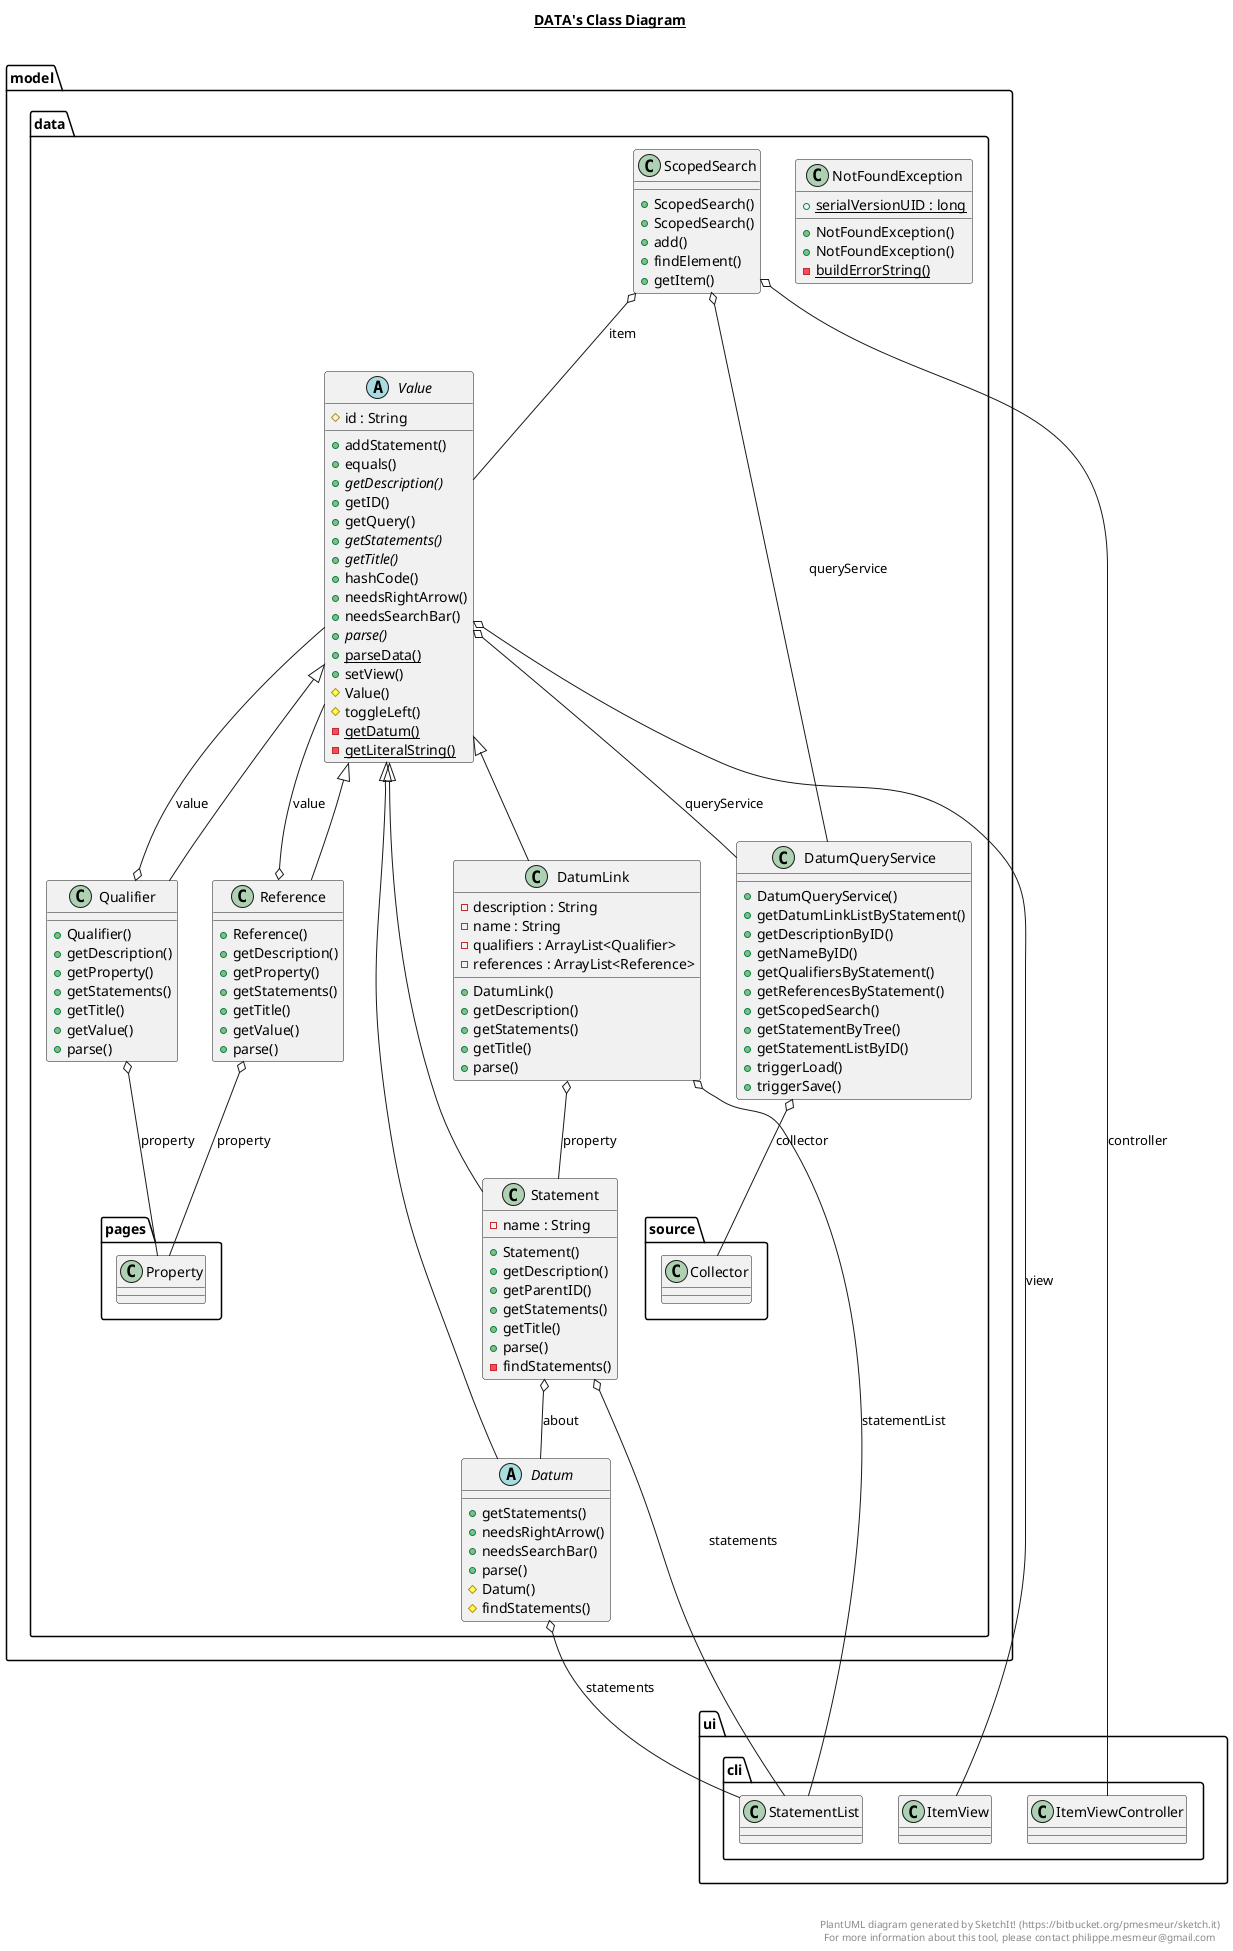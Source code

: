 @startuml

title __DATA's Class Diagram__\n

  namespace model.data {
    abstract class model.data.Datum {
        + getStatements()
        + needsRightArrow()
        + needsSearchBar()
        + parse()
        # Datum()
        # findStatements()
    }
  }
  

  namespace model.data {
    class model.data.DatumLink {
        - description : String
        - name : String
        - qualifiers : ArrayList<Qualifier>
        - references : ArrayList<Reference>
        + DatumLink()
        + getDescription()
        + getStatements()
        + getTitle()
        + parse()
    }
  }
  

  namespace model.data {
    class model.data.DatumQueryService {
        + DatumQueryService()
        + getDatumLinkListByStatement()
        + getDescriptionByID()
        + getNameByID()
        + getQualifiersByStatement()
        + getReferencesByStatement()
        + getScopedSearch()
        + getStatementByTree()
        + getStatementListByID()
        + triggerLoad()
        + triggerSave()
    }
  }
  

  namespace model.data {
    class model.data.NotFoundException {
        {static} + serialVersionUID : long
        + NotFoundException()
        + NotFoundException()
        {static} - buildErrorString()
    }
  }
  

  namespace model.data {
    class model.data.Qualifier {
        + Qualifier()
        + getDescription()
        + getProperty()
        + getStatements()
        + getTitle()
        + getValue()
        + parse()
    }
  }
  

  namespace model.data {
    class model.data.Reference {
        + Reference()
        + getDescription()
        + getProperty()
        + getStatements()
        + getTitle()
        + getValue()
        + parse()
    }
  }
  

  namespace model.data {
    class model.data.ScopedSearch {
        + ScopedSearch()
        + ScopedSearch()
        + add()
        + findElement()
        + getItem()
    }
  }
  

  namespace model.data {
    class model.data.Statement {
        - name : String
        + Statement()
        + getDescription()
        + getParentID()
        + getStatements()
        + getTitle()
        + parse()
        - findStatements()
    }
  }
  

  namespace model.data {
    abstract class model.data.Value {
        # id : String
        + addStatement()
        + equals()
        {abstract} + getDescription()
        + getID()
        + getQuery()
        {abstract} + getStatements()
        {abstract} + getTitle()
        + hashCode()
        + needsRightArrow()
        + needsSearchBar()
        {abstract} + parse()
        {static} + parseData()
        + setView()
        # Value()
        # toggleLeft()
        {static} - getDatum()
        {static} - getLiteralString()
    }
  }
  

  model.data.Datum -up-|> model.data.Value
  model.data.Datum o-- ui.cli.StatementList : statements
  model.data.DatumLink -up-|> model.data.Value
  model.data.DatumLink o-- model.data.Statement : property
  model.data.DatumLink o-- ui.cli.StatementList : statementList
  model.data.DatumQueryService o-- model.data.source.Collector : collector
  model.data.Qualifier -up-|> model.data.Value
  model.data.Qualifier o-- model.data.pages.Property : property
  model.data.Qualifier o-- model.data.Value : value
  model.data.Reference -up-|> model.data.Value
  model.data.Reference o-- model.data.pages.Property : property
  model.data.Reference o-- model.data.Value : value
  model.data.ScopedSearch o-- ui.cli.ItemViewController : controller
  model.data.ScopedSearch o-- model.data.Value : item
  model.data.ScopedSearch o-- model.data.DatumQueryService : queryService
  model.data.Statement -up-|> model.data.Value
  model.data.Statement o-- model.data.Datum : about
  model.data.Statement o-- ui.cli.StatementList : statements
  model.data.Value o-- model.data.DatumQueryService : queryService
  model.data.Value o-- ui.cli.ItemView : view


right footer


PlantUML diagram generated by SketchIt! (https://bitbucket.org/pmesmeur/sketch.it)
For more information about this tool, please contact philippe.mesmeur@gmail.com
endfooter

@enduml

